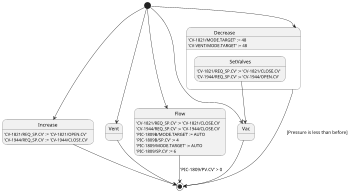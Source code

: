 @startuml
scale 350 width

!define openvlv(x) 'x##/REQ_SP.CV' := 'x##/OPEN.CV'
!define closevlv(x) 'x##/REQ_SP.CV' := 'x##/CLOSE.CV'
!define setmode(x,m) 'x##/MODE.TARGET' := m
!define setcontrol(x,sp) 'x##/SP.CV' := sp

!define val(x) 'x##/PV.CV'

!define n2 CV-1821
!define n2control PIC-1809
!define vent CV-1944
!define vcontrol PIC-1809B

!define var(x) @x@

[*] --> Increase
[*] --> Decrease
[*] --> Vent
[*] --> Vac
[*] --> Flow

state Increase {
    Increase: openvlv(n2)
    Increase: closevlv(vent)
}
Increase --> [*]

state Decrease {

    Decrease: 'CV-1821/MODE.TARGET' := 48
    Decrease: 'CV-VENT/MODE.TARGET' := 48

   state SetValves{
   SetValves: closevlv(n2)
   SetValves: openvlv(vent)
   }
   SetValves --> Vac
}
Decrease --> [*] : [Pressure is less than before]

state Vent {
}
Vent --> [*]

state Vac {
}
Vac --> [*]

state Flow {
    Flow: closevlv(n2)
    Flow: closevlv(vent)
    Flow: setmode(vcontrol, AUTO)
    Flow: setcontrol(vcontrol, 4)
    Flow: setmode(n2control, AUTO)
    Flow: setcontrol(n2control, 6)
}
Flow --> [*] : val(n2control) > 0

@enduml